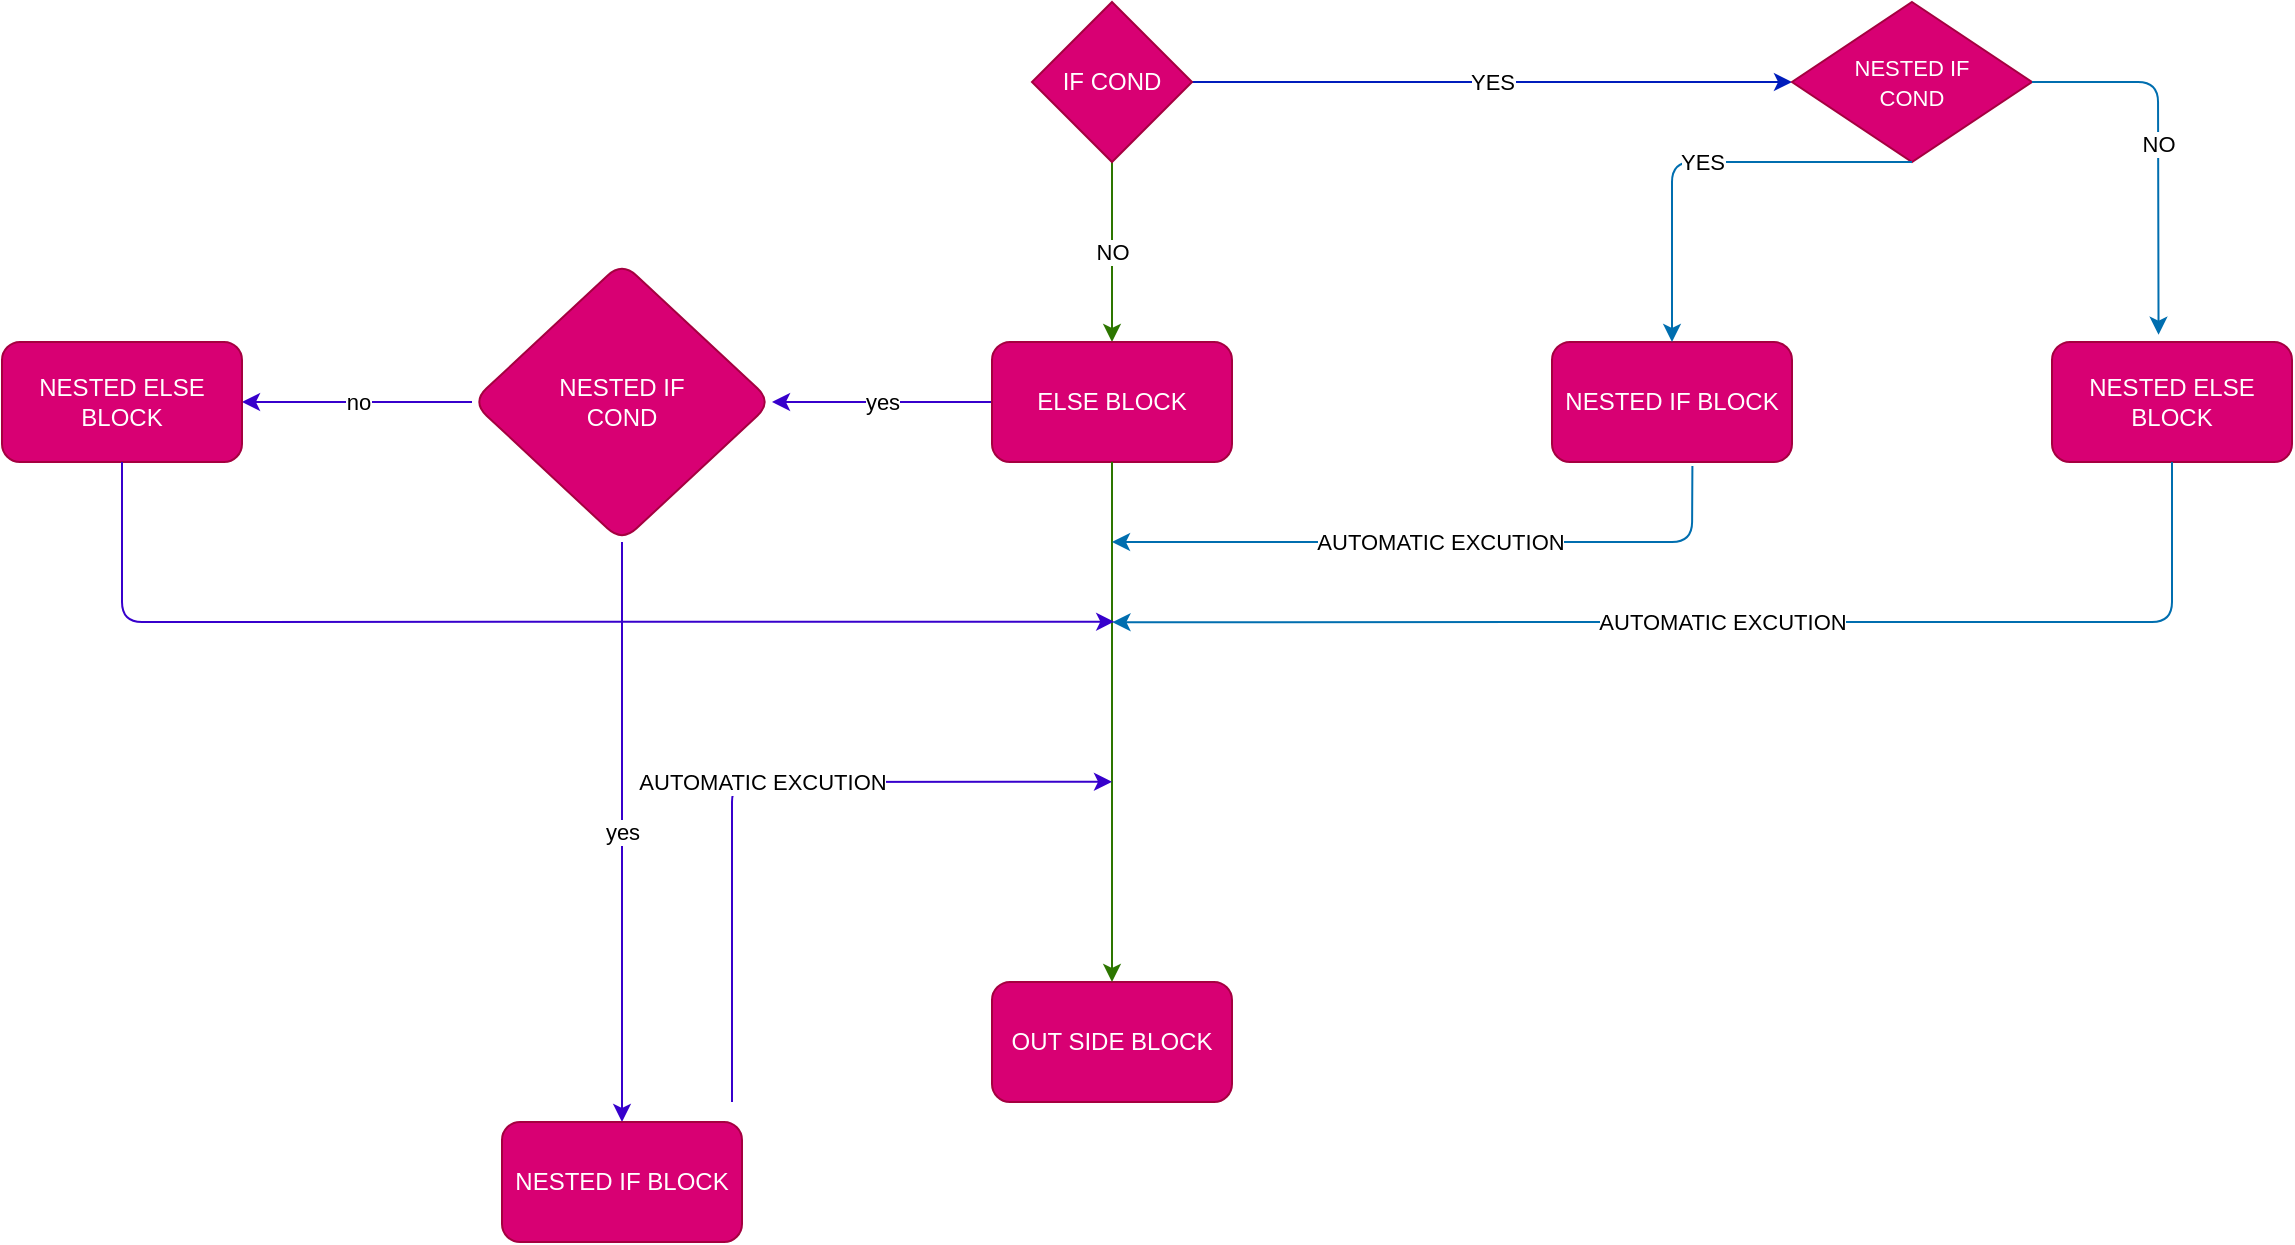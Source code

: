 <mxfile>
    <diagram id="BUbUVK387FiuLDLpqALy" name="Page-1">
        <mxGraphModel dx="2143" dy="723" grid="1" gridSize="10" guides="1" tooltips="1" connect="1" arrows="1" fold="1" page="1" pageScale="1" pageWidth="850" pageHeight="1100" background="#ffffff" math="0" shadow="0">
            <root>
                <mxCell id="0"/>
                <mxCell id="1" parent="0"/>
                <mxCell id="7" value="YES" style="edgeStyle=none;html=1;fillColor=#0050ef;strokeColor=#001DBC;" parent="1" source="5" edge="1">
                    <mxGeometry relative="1" as="geometry">
                        <mxPoint x="410" y="50" as="targetPoint"/>
                    </mxGeometry>
                </mxCell>
                <mxCell id="10" value="NO" style="edgeStyle=none;html=1;fillColor=#60a917;strokeColor=#2D7600;" parent="1" source="5" target="9" edge="1">
                    <mxGeometry relative="1" as="geometry"/>
                </mxCell>
                <mxCell id="5" value="IF COND" style="rhombus;whiteSpace=wrap;html=1;fillColor=#d80073;fontColor=#ffffff;strokeColor=#A50040;gradientColor=none;" parent="1" vertex="1">
                    <mxGeometry x="30" y="10" width="80" height="80" as="geometry"/>
                </mxCell>
                <mxCell id="8" value="&lt;font style=&quot;font-size: 11px&quot;&gt;NESTED IF&lt;br&gt;COND&lt;br&gt;&lt;/font&gt;" style="rhombus;whiteSpace=wrap;html=1;fillColor=#d80073;fontColor=#ffffff;strokeColor=#A50040;gradientColor=none;" parent="1" vertex="1">
                    <mxGeometry x="410" y="10" width="120" height="80" as="geometry"/>
                </mxCell>
                <mxCell id="20" value="yes" style="edgeStyle=none;html=1;fontSize=11;fillColor=#6a00ff;strokeColor=#3700CC;" parent="1" source="9" target="19" edge="1">
                    <mxGeometry relative="1" as="geometry"/>
                </mxCell>
                <mxCell id="9" value="ELSE BLOCK" style="rounded=1;whiteSpace=wrap;html=1;fillColor=#d80073;fontColor=#ffffff;strokeColor=#A50040;gradientColor=none;" parent="1" vertex="1">
                    <mxGeometry x="10" y="180" width="120" height="60" as="geometry"/>
                </mxCell>
                <mxCell id="11" value="NESTED IF BLOCK" style="rounded=1;whiteSpace=wrap;html=1;fillColor=#d80073;fontColor=#ffffff;strokeColor=#A50040;gradientColor=none;" parent="1" vertex="1">
                    <mxGeometry x="290" y="180" width="120" height="60" as="geometry"/>
                </mxCell>
                <mxCell id="12" value="NESTED ELSE BLOCK" style="rounded=1;whiteSpace=wrap;html=1;fillColor=#d80073;fontColor=#ffffff;strokeColor=#A50040;gradientColor=none;" parent="1" vertex="1">
                    <mxGeometry x="540" y="180" width="120" height="60" as="geometry"/>
                </mxCell>
                <mxCell id="13" value="OUT SIDE BLOCK" style="rounded=1;whiteSpace=wrap;html=1;fillColor=#d80073;fontColor=#ffffff;strokeColor=#A50040;gradientColor=none;" parent="1" vertex="1">
                    <mxGeometry x="10" y="500" width="120" height="60" as="geometry"/>
                </mxCell>
                <mxCell id="14" value="NO" style="endArrow=classic;html=1;entryX=0.444;entryY=-0.061;entryDx=0;entryDy=0;entryPerimeter=0;exitX=1;exitY=0.5;exitDx=0;exitDy=0;fillColor=#1ba1e2;strokeColor=#006EAF;" parent="1" source="8" target="12" edge="1">
                    <mxGeometry width="50" height="50" relative="1" as="geometry">
                        <mxPoint x="350" y="250" as="sourcePoint"/>
                        <mxPoint x="400" y="200" as="targetPoint"/>
                        <Array as="points">
                            <mxPoint x="593" y="50"/>
                        </Array>
                    </mxGeometry>
                </mxCell>
                <mxCell id="15" value="YES" style="endArrow=classic;html=1;exitX=0.5;exitY=1;exitDx=0;exitDy=0;entryX=0.5;entryY=0;entryDx=0;entryDy=0;fillColor=#1ba1e2;strokeColor=#006EAF;" parent="1" source="8" target="11" edge="1">
                    <mxGeometry width="50" height="50" relative="1" as="geometry">
                        <mxPoint x="350" y="250" as="sourcePoint"/>
                        <mxPoint x="350" y="90" as="targetPoint"/>
                        <Array as="points">
                            <mxPoint x="350" y="90"/>
                        </Array>
                    </mxGeometry>
                </mxCell>
                <mxCell id="16" value="" style="endArrow=classic;html=1;entryX=0.5;entryY=0;entryDx=0;entryDy=0;exitX=0.5;exitY=1;exitDx=0;exitDy=0;fillColor=#60a917;strokeColor=#2D7600;" parent="1" source="9" target="13" edge="1">
                    <mxGeometry width="50" height="50" relative="1" as="geometry">
                        <mxPoint x="350" y="250" as="sourcePoint"/>
                        <mxPoint x="400" y="200" as="targetPoint"/>
                    </mxGeometry>
                </mxCell>
                <mxCell id="17" value="AUTOMATIC EXCUTION" style="endArrow=classic;html=1;exitX=0.585;exitY=1.034;exitDx=0;exitDy=0;exitPerimeter=0;fillColor=#1ba1e2;strokeColor=#006EAF;" parent="1" source="11" edge="1">
                    <mxGeometry width="50" height="50" relative="1" as="geometry">
                        <mxPoint x="350" y="250" as="sourcePoint"/>
                        <mxPoint x="70" y="280" as="targetPoint"/>
                        <Array as="points">
                            <mxPoint x="360" y="280"/>
                            <mxPoint x="100" y="280"/>
                        </Array>
                    </mxGeometry>
                </mxCell>
                <mxCell id="18" value="AUTOMATIC EXCUTION" style="endArrow=classic;html=1;exitX=0.5;exitY=1;exitDx=0;exitDy=0;entryX=0.5;entryY=0.308;entryDx=0;entryDy=0;entryPerimeter=0;fillColor=#1ba1e2;strokeColor=#006EAF;" parent="1" source="12" target="16" edge="1">
                    <mxGeometry width="50" height="50" relative="1" as="geometry">
                        <mxPoint x="350" y="250" as="sourcePoint"/>
                        <mxPoint x="400" y="200" as="targetPoint"/>
                        <Array as="points">
                            <mxPoint x="600" y="320"/>
                        </Array>
                    </mxGeometry>
                </mxCell>
                <mxCell id="22" value="yes" style="edgeStyle=none;html=1;fontSize=11;fillColor=#6a00ff;strokeColor=#3700CC;" parent="1" source="19" target="21" edge="1">
                    <mxGeometry relative="1" as="geometry"/>
                </mxCell>
                <mxCell id="24" value="no" style="edgeStyle=none;html=1;fontSize=11;fillColor=#6a00ff;strokeColor=#3700CC;" parent="1" source="19" target="23" edge="1">
                    <mxGeometry relative="1" as="geometry"/>
                </mxCell>
                <mxCell id="19" value="NESTED IF&lt;br&gt;COND" style="rhombus;whiteSpace=wrap;html=1;fillColor=#d80073;strokeColor=#A50040;fontColor=#ffffff;rounded=1;gradientColor=none;" parent="1" vertex="1">
                    <mxGeometry x="-250" y="140" width="150" height="140" as="geometry"/>
                </mxCell>
                <mxCell id="21" value="NESTED IF BLOCK" style="rounded=1;whiteSpace=wrap;html=1;fillColor=#d80073;strokeColor=#A50040;fontColor=#ffffff;gradientColor=none;" parent="1" vertex="1">
                    <mxGeometry x="-235" y="570" width="120" height="60" as="geometry"/>
                </mxCell>
                <mxCell id="23" value="NESTED ELSE BLOCK" style="rounded=1;whiteSpace=wrap;html=1;fillColor=#d80073;strokeColor=#A50040;fontColor=#ffffff;gradientColor=none;" parent="1" vertex="1">
                    <mxGeometry x="-485" y="180" width="120" height="60" as="geometry"/>
                </mxCell>
                <mxCell id="25" value="" style="endArrow=classic;html=1;fontSize=11;exitX=0.5;exitY=1;exitDx=0;exitDy=0;entryX=2.205;entryY=0.307;entryDx=0;entryDy=0;entryPerimeter=0;fillColor=#6a00ff;strokeColor=#3700CC;" parent="1" source="23" target="16" edge="1">
                    <mxGeometry width="50" height="50" relative="1" as="geometry">
                        <mxPoint x="-200" y="500" as="sourcePoint"/>
                        <mxPoint x="50" y="320" as="targetPoint"/>
                        <Array as="points">
                            <mxPoint x="-425" y="320"/>
                        </Array>
                    </mxGeometry>
                </mxCell>
                <mxCell id="26" value="AUTOMATIC EXCUTION" style="endArrow=classic;html=1;fontSize=11;entryX=0;entryY=0.615;entryDx=0;entryDy=0;entryPerimeter=0;fillColor=#6a00ff;strokeColor=#3700CC;" parent="1" target="16" edge="1">
                    <mxGeometry width="50" height="50" relative="1" as="geometry">
                        <mxPoint x="-120" y="560" as="sourcePoint"/>
                        <mxPoint x="70" y="360" as="targetPoint"/>
                        <Array as="points">
                            <mxPoint x="-120" y="400"/>
                        </Array>
                    </mxGeometry>
                </mxCell>
            </root>
        </mxGraphModel>
    </diagram>
</mxfile>
